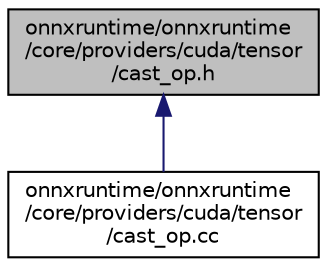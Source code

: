 digraph "onnxruntime/onnxruntime/core/providers/cuda/tensor/cast_op.h"
{
  edge [fontname="Helvetica",fontsize="10",labelfontname="Helvetica",labelfontsize="10"];
  node [fontname="Helvetica",fontsize="10",shape=record];
  Node89 [label="onnxruntime/onnxruntime\l/core/providers/cuda/tensor\l/cast_op.h",height=0.2,width=0.4,color="black", fillcolor="grey75", style="filled", fontcolor="black"];
  Node89 -> Node90 [dir="back",color="midnightblue",fontsize="10",style="solid",fontname="Helvetica"];
  Node90 [label="onnxruntime/onnxruntime\l/core/providers/cuda/tensor\l/cast_op.cc",height=0.2,width=0.4,color="black", fillcolor="white", style="filled",URL="$cuda_2tensor_2cast__op_8cc.html"];
}
